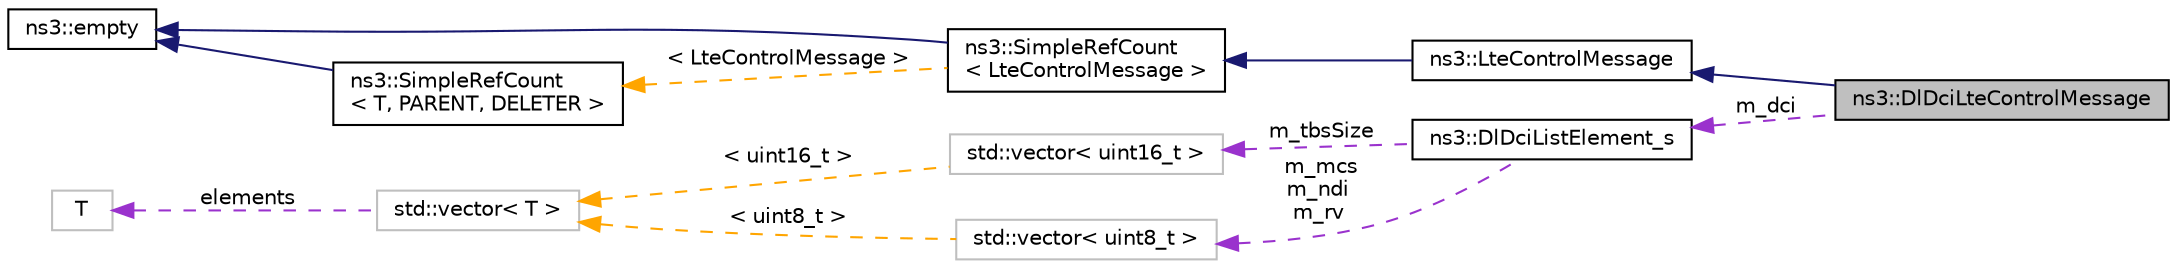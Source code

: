 digraph "ns3::DlDciLteControlMessage"
{
 // LATEX_PDF_SIZE
  edge [fontname="Helvetica",fontsize="10",labelfontname="Helvetica",labelfontsize="10"];
  node [fontname="Helvetica",fontsize="10",shape=record];
  rankdir="LR";
  Node1 [label="ns3::DlDciLteControlMessage",height=0.2,width=0.4,color="black", fillcolor="grey75", style="filled", fontcolor="black",tooltip="The Downlink Data Control Indicator messages defines the RB allocation for the users in the downlink."];
  Node2 -> Node1 [dir="back",color="midnightblue",fontsize="10",style="solid",fontname="Helvetica"];
  Node2 [label="ns3::LteControlMessage",height=0.2,width=0.4,color="black", fillcolor="white", style="filled",URL="$classns3_1_1_lte_control_message.html",tooltip="The LteControlMessage provides a basic implementations for control messages (such as PDCCH allocation..."];
  Node3 -> Node2 [dir="back",color="midnightblue",fontsize="10",style="solid",fontname="Helvetica"];
  Node3 [label="ns3::SimpleRefCount\l\< LteControlMessage \>",height=0.2,width=0.4,color="black", fillcolor="white", style="filled",URL="$classns3_1_1_simple_ref_count.html",tooltip=" "];
  Node4 -> Node3 [dir="back",color="midnightblue",fontsize="10",style="solid",fontname="Helvetica"];
  Node4 [label="ns3::empty",height=0.2,width=0.4,color="black", fillcolor="white", style="filled",URL="$classns3_1_1empty.html",tooltip="make Callback use a separate empty type"];
  Node5 -> Node3 [dir="back",color="orange",fontsize="10",style="dashed",label=" \< LteControlMessage \>" ,fontname="Helvetica"];
  Node5 [label="ns3::SimpleRefCount\l\< T, PARENT, DELETER \>",height=0.2,width=0.4,color="black", fillcolor="white", style="filled",URL="$classns3_1_1_simple_ref_count.html",tooltip="A template-based reference counting class."];
  Node4 -> Node5 [dir="back",color="midnightblue",fontsize="10",style="solid",fontname="Helvetica"];
  Node6 -> Node1 [dir="back",color="darkorchid3",fontsize="10",style="dashed",label=" m_dci" ,fontname="Helvetica"];
  Node6 [label="ns3::DlDciListElement_s",height=0.2,width=0.4,color="black", fillcolor="white", style="filled",URL="$structns3_1_1_dl_dci_list_element__s.html",tooltip="See section 4.3.1 dlDciListElement."];
  Node7 -> Node6 [dir="back",color="darkorchid3",fontsize="10",style="dashed",label=" m_tbsSize" ,fontname="Helvetica"];
  Node7 [label="std::vector\< uint16_t \>",height=0.2,width=0.4,color="grey75", fillcolor="white", style="filled",tooltip=" "];
  Node8 -> Node7 [dir="back",color="orange",fontsize="10",style="dashed",label=" \< uint16_t \>" ,fontname="Helvetica"];
  Node8 [label="std::vector\< T \>",height=0.2,width=0.4,color="grey75", fillcolor="white", style="filled",tooltip=" "];
  Node9 -> Node8 [dir="back",color="darkorchid3",fontsize="10",style="dashed",label=" elements" ,fontname="Helvetica"];
  Node9 [label="T",height=0.2,width=0.4,color="grey75", fillcolor="white", style="filled",tooltip=" "];
  Node10 -> Node6 [dir="back",color="darkorchid3",fontsize="10",style="dashed",label=" m_mcs\nm_ndi\nm_rv" ,fontname="Helvetica"];
  Node10 [label="std::vector\< uint8_t \>",height=0.2,width=0.4,color="grey75", fillcolor="white", style="filled",tooltip=" "];
  Node8 -> Node10 [dir="back",color="orange",fontsize="10",style="dashed",label=" \< uint8_t \>" ,fontname="Helvetica"];
}
